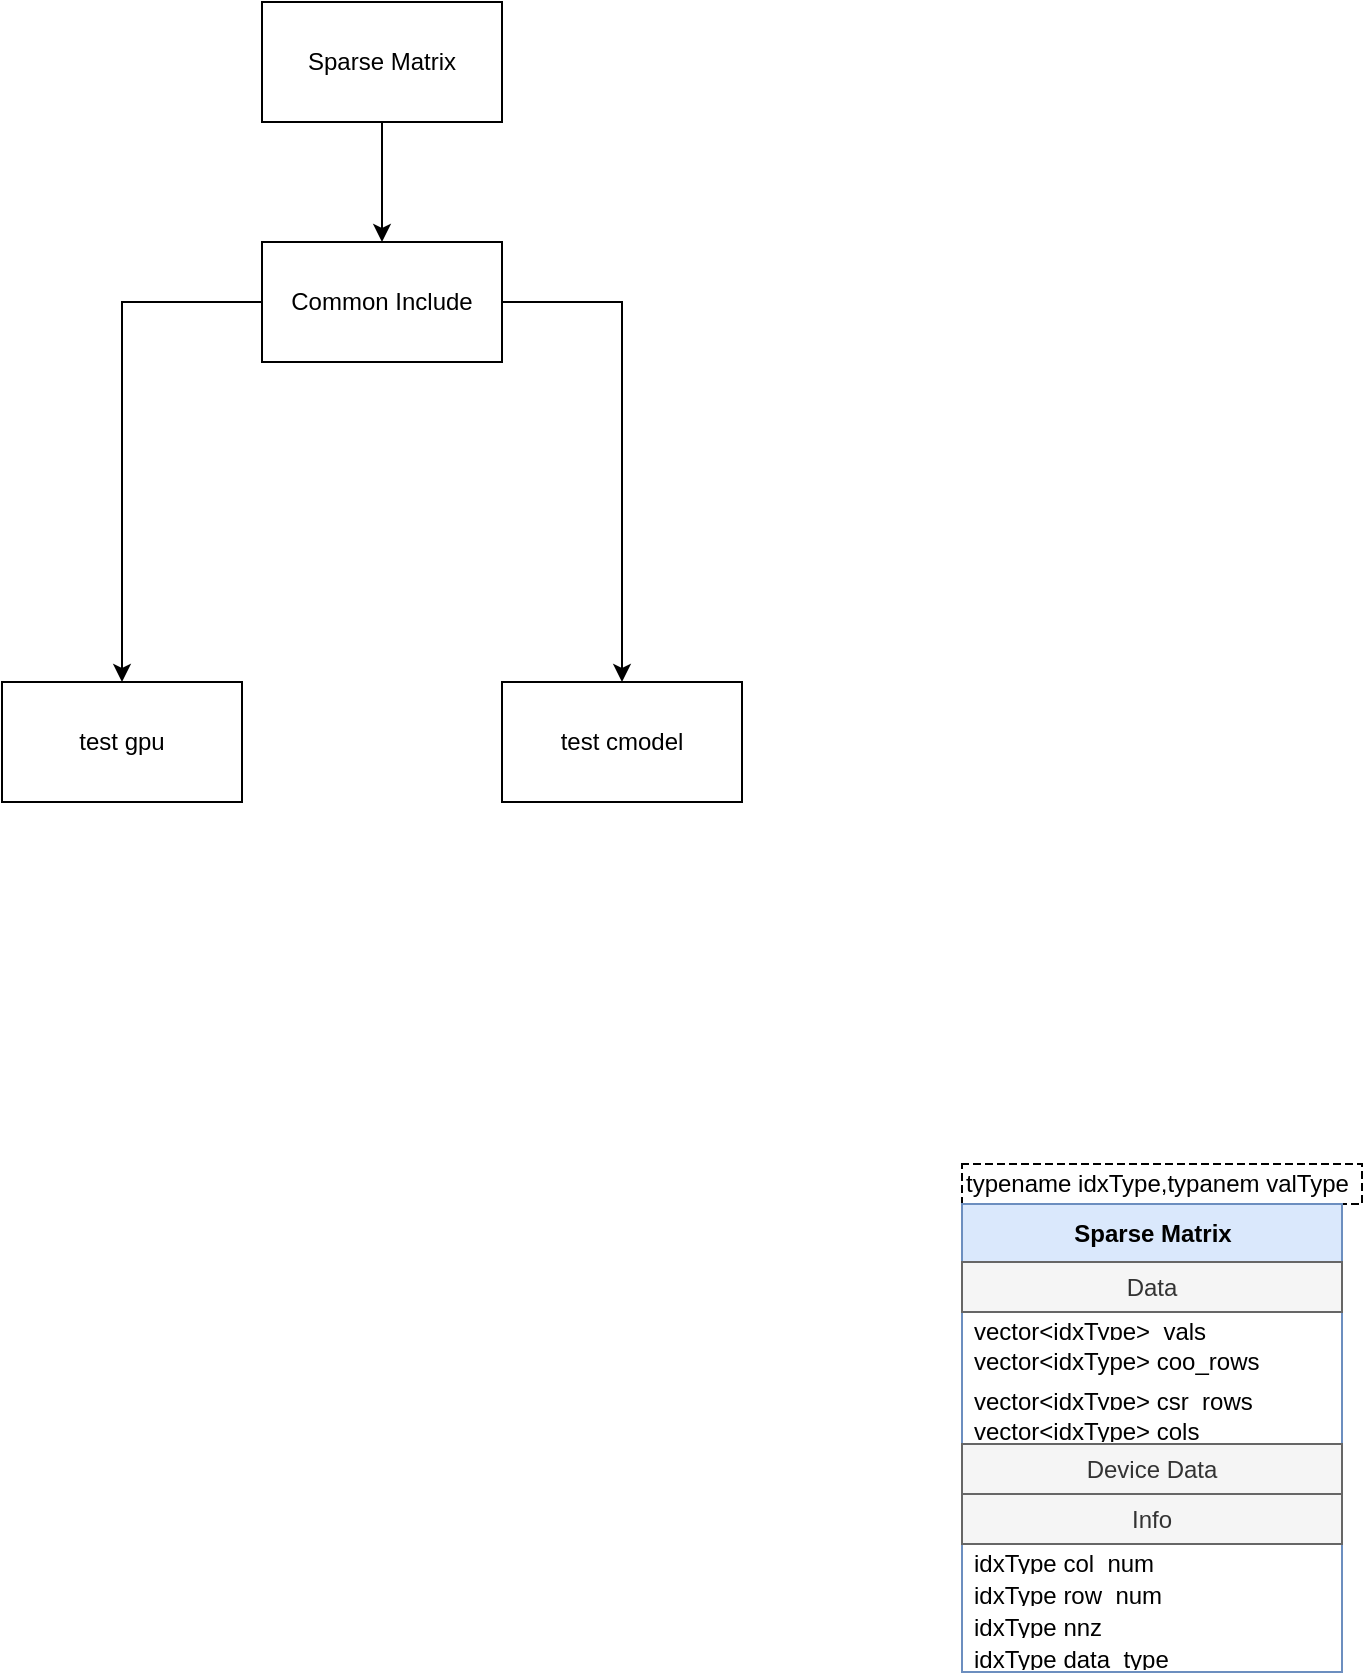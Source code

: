 <mxfile version="20.2.3" type="github">
  <diagram id="yhwwT_mMs6wyMQj33OGe" name="第 1 页">
    <mxGraphModel dx="2062" dy="1122" grid="1" gridSize="10" guides="1" tooltips="1" connect="1" arrows="1" fold="1" page="1" pageScale="1" pageWidth="827" pageHeight="1169" math="0" shadow="0">
      <root>
        <mxCell id="0" />
        <mxCell id="1" parent="0" />
        <mxCell id="DJFrCPA0SuLWtMD1oS6B-9" style="edgeStyle=orthogonalEdgeStyle;rounded=0;orthogonalLoop=1;jettySize=auto;html=1;exitX=0.5;exitY=1;exitDx=0;exitDy=0;entryX=0.5;entryY=0;entryDx=0;entryDy=0;" edge="1" parent="1" source="DJFrCPA0SuLWtMD1oS6B-1" target="DJFrCPA0SuLWtMD1oS6B-2">
          <mxGeometry relative="1" as="geometry" />
        </mxCell>
        <mxCell id="DJFrCPA0SuLWtMD1oS6B-1" value="Sparse Matrix" style="rounded=0;whiteSpace=wrap;html=1;" vertex="1" parent="1">
          <mxGeometry x="170" y="30" width="120" height="60" as="geometry" />
        </mxCell>
        <mxCell id="DJFrCPA0SuLWtMD1oS6B-6" style="edgeStyle=orthogonalEdgeStyle;rounded=0;orthogonalLoop=1;jettySize=auto;html=1;exitX=1;exitY=0.5;exitDx=0;exitDy=0;entryX=0.5;entryY=0;entryDx=0;entryDy=0;" edge="1" parent="1" source="DJFrCPA0SuLWtMD1oS6B-2" target="DJFrCPA0SuLWtMD1oS6B-4">
          <mxGeometry relative="1" as="geometry" />
        </mxCell>
        <mxCell id="DJFrCPA0SuLWtMD1oS6B-8" style="edgeStyle=orthogonalEdgeStyle;rounded=0;orthogonalLoop=1;jettySize=auto;html=1;exitX=0;exitY=0.5;exitDx=0;exitDy=0;" edge="1" parent="1" source="DJFrCPA0SuLWtMD1oS6B-2" target="DJFrCPA0SuLWtMD1oS6B-3">
          <mxGeometry relative="1" as="geometry" />
        </mxCell>
        <mxCell id="DJFrCPA0SuLWtMD1oS6B-2" value="Common Include" style="rounded=0;whiteSpace=wrap;html=1;" vertex="1" parent="1">
          <mxGeometry x="170" y="150" width="120" height="60" as="geometry" />
        </mxCell>
        <mxCell id="DJFrCPA0SuLWtMD1oS6B-3" value="test gpu" style="rounded=0;whiteSpace=wrap;html=1;" vertex="1" parent="1">
          <mxGeometry x="40" y="370" width="120" height="60" as="geometry" />
        </mxCell>
        <mxCell id="DJFrCPA0SuLWtMD1oS6B-4" value="test cmodel" style="rounded=0;whiteSpace=wrap;html=1;" vertex="1" parent="1">
          <mxGeometry x="290" y="370" width="120" height="60" as="geometry" />
        </mxCell>
        <mxCell id="DJFrCPA0SuLWtMD1oS6B-22" value="typename idxType,typanem valType" style="shape=partialRectangle;html=1;top=1;align=left;dashed=1;" vertex="1" parent="1">
          <mxGeometry x="520" y="611" width="200" height="20" as="geometry" />
        </mxCell>
        <mxCell id="DJFrCPA0SuLWtMD1oS6B-26" value="Sparse Matrix" style="swimlane;fontStyle=1;align=center;verticalAlign=middle;childLayout=stackLayout;horizontal=1;startSize=29;horizontalStack=0;resizeParent=1;resizeParentMax=0;resizeLast=0;collapsible=0;marginBottom=0;html=1;fillColor=#dae8fc;strokeColor=#6c8ebf;" vertex="1" parent="1">
          <mxGeometry x="520" y="631" width="190" height="234" as="geometry" />
        </mxCell>
        <mxCell id="DJFrCPA0SuLWtMD1oS6B-27" value="Data" style="text;html=1;strokeColor=#666666;fillColor=#f5f5f5;align=center;verticalAlign=middle;spacingLeft=4;spacingRight=4;overflow=hidden;rotatable=0;points=[[0,0.5],[1,0.5]];portConstraint=eastwest;fontColor=#333333;" vertex="1" parent="DJFrCPA0SuLWtMD1oS6B-26">
          <mxGeometry y="29" width="190" height="25" as="geometry" />
        </mxCell>
        <mxCell id="DJFrCPA0SuLWtMD1oS6B-24" value="vector&amp;lt;idxType&amp;gt;&amp;nbsp; vals" style="text;html=1;strokeColor=none;fillColor=none;align=left;verticalAlign=middle;spacingLeft=4;spacingRight=4;overflow=hidden;rotatable=0;points=[[0,0.5],[1,0.5]];portConstraint=eastwest;" vertex="1" parent="DJFrCPA0SuLWtMD1oS6B-26">
          <mxGeometry y="54" width="190" height="15" as="geometry" />
        </mxCell>
        <mxCell id="DJFrCPA0SuLWtMD1oS6B-23" value="vector&amp;lt;idxType&amp;gt; coo_rows" style="text;html=1;strokeColor=none;fillColor=none;align=left;verticalAlign=middle;spacingLeft=4;spacingRight=4;overflow=hidden;rotatable=0;points=[[0,0.5],[1,0.5]];portConstraint=eastwest;" vertex="1" parent="DJFrCPA0SuLWtMD1oS6B-26">
          <mxGeometry y="69" width="190" height="20" as="geometry" />
        </mxCell>
        <object label="vector&amp;lt;idxType&amp;gt; csr_rows" vals="vector&lt;valType&gt;" placeholders="1" id="DJFrCPA0SuLWtMD1oS6B-18">
          <mxCell style="text;html=1;strokeColor=none;fillColor=none;align=left;verticalAlign=middle;spacingLeft=4;spacingRight=4;overflow=hidden;rotatable=0;points=[[0,0.5],[1,0.5]];portConstraint=eastwest;" vertex="1" parent="DJFrCPA0SuLWtMD1oS6B-26">
            <mxGeometry y="89" width="190" height="15" as="geometry" />
          </mxCell>
        </object>
        <mxCell id="DJFrCPA0SuLWtMD1oS6B-16" value="vector&amp;lt;idxType&amp;gt; cols" style="text;html=1;strokeColor=none;fillColor=none;align=left;verticalAlign=middle;spacingLeft=4;spacingRight=4;overflow=hidden;rotatable=0;points=[[0,0.5],[1,0.5]];portConstraint=eastwest;" vertex="1" parent="DJFrCPA0SuLWtMD1oS6B-26">
          <mxGeometry y="104" width="190" height="16" as="geometry" />
        </mxCell>
        <mxCell id="DJFrCPA0SuLWtMD1oS6B-37" value="Device Data" style="text;html=1;strokeColor=#666666;fillColor=#f5f5f5;align=center;verticalAlign=middle;spacingLeft=4;spacingRight=4;overflow=hidden;rotatable=0;points=[[0,0.5],[1,0.5]];portConstraint=eastwest;fontColor=#333333;" vertex="1" parent="DJFrCPA0SuLWtMD1oS6B-26">
          <mxGeometry y="120" width="190" height="25" as="geometry" />
        </mxCell>
        <mxCell id="DJFrCPA0SuLWtMD1oS6B-29" value="Info" style="text;html=1;strokeColor=#666666;fillColor=#f5f5f5;align=center;verticalAlign=middle;spacingLeft=4;spacingRight=4;overflow=hidden;rotatable=0;points=[[0,0.5],[1,0.5]];portConstraint=eastwest;fontColor=#333333;" vertex="1" parent="DJFrCPA0SuLWtMD1oS6B-26">
          <mxGeometry y="145" width="190" height="25" as="geometry" />
        </mxCell>
        <mxCell id="DJFrCPA0SuLWtMD1oS6B-33" value="idxType col_num" style="text;html=1;strokeColor=none;fillColor=none;align=left;verticalAlign=middle;spacingLeft=4;spacingRight=4;overflow=hidden;rotatable=0;points=[[0,0.5],[1,0.5]];portConstraint=eastwest;" vertex="1" parent="DJFrCPA0SuLWtMD1oS6B-26">
          <mxGeometry y="170" width="190" height="16" as="geometry" />
        </mxCell>
        <mxCell id="DJFrCPA0SuLWtMD1oS6B-35" value="idxType row_num" style="text;html=1;strokeColor=none;fillColor=none;align=left;verticalAlign=middle;spacingLeft=4;spacingRight=4;overflow=hidden;rotatable=0;points=[[0,0.5],[1,0.5]];portConstraint=eastwest;" vertex="1" parent="DJFrCPA0SuLWtMD1oS6B-26">
          <mxGeometry y="186" width="190" height="16" as="geometry" />
        </mxCell>
        <mxCell id="DJFrCPA0SuLWtMD1oS6B-36" value="idxType nnz" style="text;html=1;strokeColor=none;fillColor=none;align=left;verticalAlign=middle;spacingLeft=4;spacingRight=4;overflow=hidden;rotatable=0;points=[[0,0.5],[1,0.5]];portConstraint=eastwest;" vertex="1" parent="DJFrCPA0SuLWtMD1oS6B-26">
          <mxGeometry y="202" width="190" height="16" as="geometry" />
        </mxCell>
        <mxCell id="DJFrCPA0SuLWtMD1oS6B-34" value="idxType data_type" style="text;html=1;strokeColor=none;fillColor=none;align=left;verticalAlign=middle;spacingLeft=4;spacingRight=4;overflow=hidden;rotatable=0;points=[[0,0.5],[1,0.5]];portConstraint=eastwest;" vertex="1" parent="DJFrCPA0SuLWtMD1oS6B-26">
          <mxGeometry y="218" width="190" height="16" as="geometry" />
        </mxCell>
      </root>
    </mxGraphModel>
  </diagram>
</mxfile>
